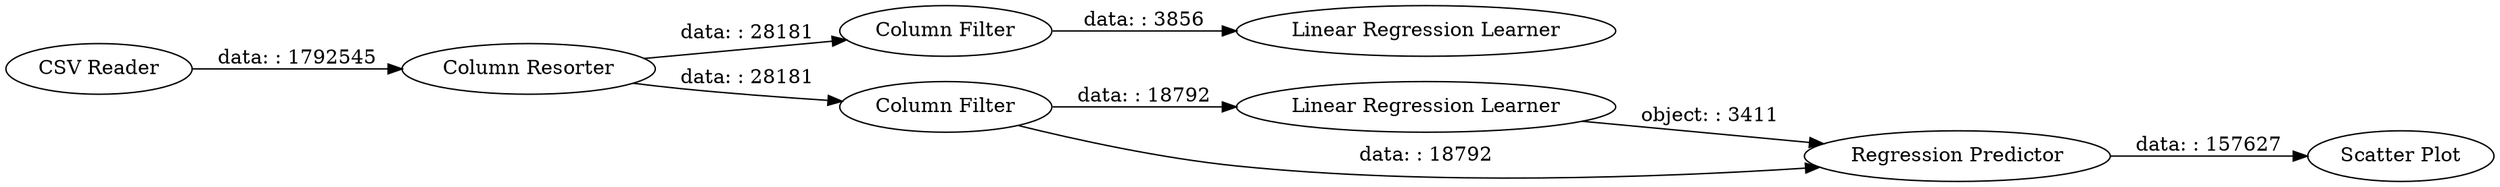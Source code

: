 digraph {
	"3289205058223295413_2" [label="Column Filter"]
	"3289205058223295413_6" [label="Linear Regression Learner"]
	"3289205058223295413_3" [label="Linear Regression Learner"]
	"3289205058223295413_11" [label="Column Resorter"]
	"3289205058223295413_12" [label="Scatter Plot"]
	"3289205058223295413_14" [label="Column Filter"]
	"3289205058223295413_15" [label="CSV Reader"]
	"3289205058223295413_9" [label="Regression Predictor"]
	"3289205058223295413_9" -> "3289205058223295413_12" [label="data: : 157627"]
	"3289205058223295413_14" -> "3289205058223295413_6" [label="data: : 18792"]
	"3289205058223295413_14" -> "3289205058223295413_9" [label="data: : 18792"]
	"3289205058223295413_15" -> "3289205058223295413_11" [label="data: : 1792545"]
	"3289205058223295413_11" -> "3289205058223295413_14" [label="data: : 28181"]
	"3289205058223295413_2" -> "3289205058223295413_3" [label="data: : 3856"]
	"3289205058223295413_11" -> "3289205058223295413_2" [label="data: : 28181"]
	"3289205058223295413_6" -> "3289205058223295413_9" [label="object: : 3411"]
	rankdir=LR
}
